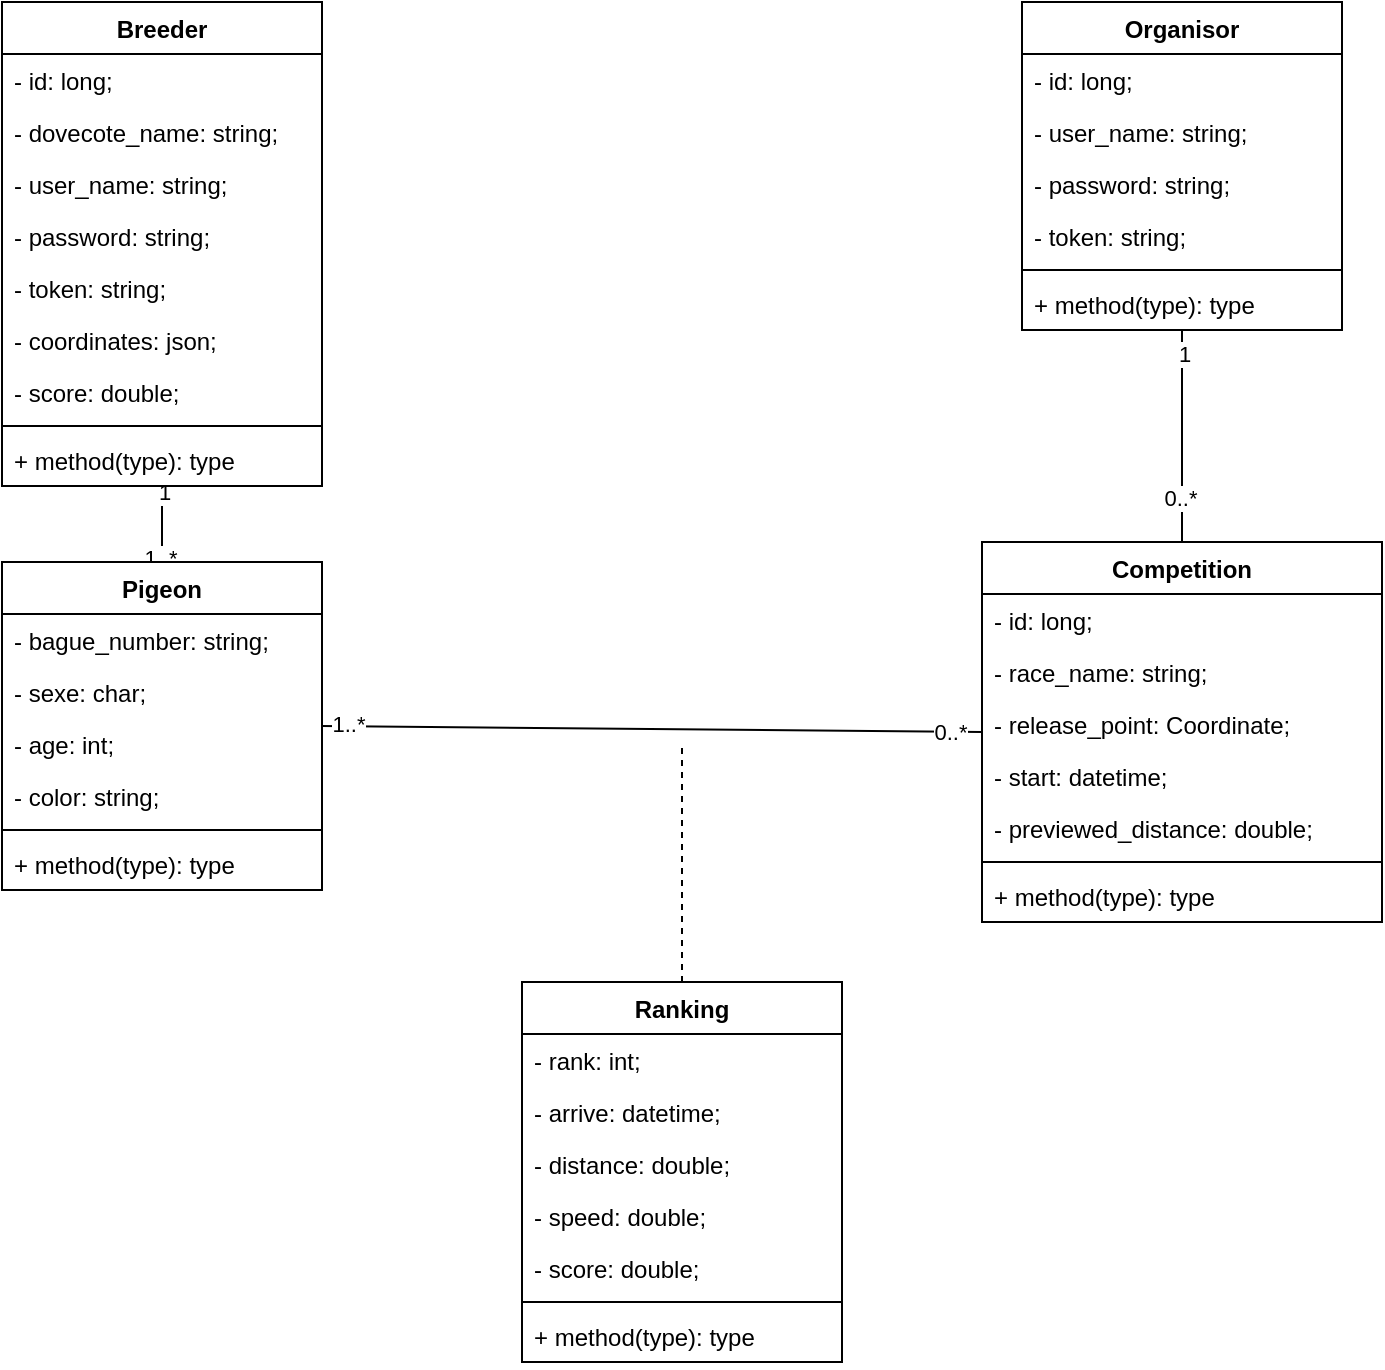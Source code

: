 <mxfile version="24.7.8">
  <diagram name="Page-1" id="XSk1byeS_dCLX1EYhFeH">
    <mxGraphModel dx="840" dy="497" grid="1" gridSize="10" guides="1" tooltips="1" connect="1" arrows="1" fold="1" page="1" pageScale="1" pageWidth="827" pageHeight="1169" math="0" shadow="0">
      <root>
        <mxCell id="0" />
        <mxCell id="1" parent="0" />
        <mxCell id="DsGSOqZc-uT3ceWe0suS-30" style="rounded=0;orthogonalLoop=1;jettySize=auto;html=1;exitX=0.5;exitY=1;exitDx=0;exitDy=0;endArrow=none;endFill=0;" parent="1" source="6S9PsTbDIdKMCVvFmpgb-9" target="DsGSOqZc-uT3ceWe0suS-9" edge="1">
          <mxGeometry relative="1" as="geometry" />
        </mxCell>
        <mxCell id="DsGSOqZc-uT3ceWe0suS-31" value="1..*" style="edgeLabel;html=1;align=center;verticalAlign=middle;resizable=0;points=[];" parent="DsGSOqZc-uT3ceWe0suS-30" vertex="1" connectable="0">
          <mxGeometry x="0.893" y="-1" relative="1" as="geometry">
            <mxPoint as="offset" />
          </mxGeometry>
        </mxCell>
        <mxCell id="DsGSOqZc-uT3ceWe0suS-32" value="1" style="edgeLabel;html=1;align=center;verticalAlign=middle;resizable=0;points=[];" parent="DsGSOqZc-uT3ceWe0suS-30" vertex="1" connectable="0">
          <mxGeometry x="-0.875" y="1" relative="1" as="geometry">
            <mxPoint as="offset" />
          </mxGeometry>
        </mxCell>
        <mxCell id="6S9PsTbDIdKMCVvFmpgb-9" value="Breeder" style="swimlane;fontStyle=1;align=center;verticalAlign=top;childLayout=stackLayout;horizontal=1;startSize=26;horizontalStack=0;resizeParent=1;resizeParentMax=0;resizeLast=0;collapsible=1;marginBottom=0;whiteSpace=wrap;html=1;" parent="1" vertex="1">
          <mxGeometry x="80" y="120" width="160" height="242" as="geometry">
            <mxRectangle x="250" y="120" width="80" height="30" as="alternateBounds" />
          </mxGeometry>
        </mxCell>
        <mxCell id="6S9PsTbDIdKMCVvFmpgb-10" value="- id: long;" style="text;strokeColor=none;fillColor=none;align=left;verticalAlign=top;spacingLeft=4;spacingRight=4;overflow=hidden;rotatable=0;points=[[0,0.5],[1,0.5]];portConstraint=eastwest;whiteSpace=wrap;html=1;" parent="6S9PsTbDIdKMCVvFmpgb-9" vertex="1">
          <mxGeometry y="26" width="160" height="26" as="geometry" />
        </mxCell>
        <mxCell id="DsGSOqZc-uT3ceWe0suS-3" value="- dovecote_name: string;" style="text;strokeColor=none;fillColor=none;align=left;verticalAlign=top;spacingLeft=4;spacingRight=4;overflow=hidden;rotatable=0;points=[[0,0.5],[1,0.5]];portConstraint=eastwest;whiteSpace=wrap;html=1;" parent="6S9PsTbDIdKMCVvFmpgb-9" vertex="1">
          <mxGeometry y="52" width="160" height="26" as="geometry" />
        </mxCell>
        <mxCell id="DsGSOqZc-uT3ceWe0suS-1" value="- user_name: string;" style="text;strokeColor=none;fillColor=none;align=left;verticalAlign=top;spacingLeft=4;spacingRight=4;overflow=hidden;rotatable=0;points=[[0,0.5],[1,0.5]];portConstraint=eastwest;whiteSpace=wrap;html=1;" parent="6S9PsTbDIdKMCVvFmpgb-9" vertex="1">
          <mxGeometry y="78" width="160" height="26" as="geometry" />
        </mxCell>
        <mxCell id="DsGSOqZc-uT3ceWe0suS-2" value="- password: string;" style="text;strokeColor=none;fillColor=none;align=left;verticalAlign=top;spacingLeft=4;spacingRight=4;overflow=hidden;rotatable=0;points=[[0,0.5],[1,0.5]];portConstraint=eastwest;whiteSpace=wrap;html=1;" parent="6S9PsTbDIdKMCVvFmpgb-9" vertex="1">
          <mxGeometry y="104" width="160" height="26" as="geometry" />
        </mxCell>
        <mxCell id="Qb45fYBIe6sBG2B50ORN-12" value="- token: string;" style="text;strokeColor=none;fillColor=none;align=left;verticalAlign=top;spacingLeft=4;spacingRight=4;overflow=hidden;rotatable=0;points=[[0,0.5],[1,0.5]];portConstraint=eastwest;whiteSpace=wrap;html=1;" vertex="1" parent="6S9PsTbDIdKMCVvFmpgb-9">
          <mxGeometry y="130" width="160" height="26" as="geometry" />
        </mxCell>
        <mxCell id="DsGSOqZc-uT3ceWe0suS-4" value="- coordinates: json;" style="text;strokeColor=none;fillColor=none;align=left;verticalAlign=top;spacingLeft=4;spacingRight=4;overflow=hidden;rotatable=0;points=[[0,0.5],[1,0.5]];portConstraint=eastwest;whiteSpace=wrap;html=1;" parent="6S9PsTbDIdKMCVvFmpgb-9" vertex="1">
          <mxGeometry y="156" width="160" height="26" as="geometry" />
        </mxCell>
        <mxCell id="Qb45fYBIe6sBG2B50ORN-15" value="- score: double;" style="text;strokeColor=none;fillColor=none;align=left;verticalAlign=top;spacingLeft=4;spacingRight=4;overflow=hidden;rotatable=0;points=[[0,0.5],[1,0.5]];portConstraint=eastwest;whiteSpace=wrap;html=1;" vertex="1" parent="6S9PsTbDIdKMCVvFmpgb-9">
          <mxGeometry y="182" width="160" height="26" as="geometry" />
        </mxCell>
        <mxCell id="6S9PsTbDIdKMCVvFmpgb-11" value="" style="line;strokeWidth=1;fillColor=none;align=left;verticalAlign=middle;spacingTop=-1;spacingLeft=3;spacingRight=3;rotatable=0;labelPosition=right;points=[];portConstraint=eastwest;strokeColor=inherit;" parent="6S9PsTbDIdKMCVvFmpgb-9" vertex="1">
          <mxGeometry y="208" width="160" height="8" as="geometry" />
        </mxCell>
        <mxCell id="6S9PsTbDIdKMCVvFmpgb-12" value="+ method(type): type" style="text;strokeColor=none;fillColor=none;align=left;verticalAlign=top;spacingLeft=4;spacingRight=4;overflow=hidden;rotatable=0;points=[[0,0.5],[1,0.5]];portConstraint=eastwest;whiteSpace=wrap;html=1;" parent="6S9PsTbDIdKMCVvFmpgb-9" vertex="1">
          <mxGeometry y="216" width="160" height="26" as="geometry" />
        </mxCell>
        <mxCell id="DsGSOqZc-uT3ceWe0suS-33" style="rounded=0;orthogonalLoop=1;jettySize=auto;html=1;exitX=1;exitY=0.5;exitDx=0;exitDy=0;entryX=0;entryY=0.5;entryDx=0;entryDy=0;endArrow=none;endFill=0;" parent="1" source="DsGSOqZc-uT3ceWe0suS-9" target="DsGSOqZc-uT3ceWe0suS-17" edge="1">
          <mxGeometry relative="1" as="geometry" />
        </mxCell>
        <mxCell id="DsGSOqZc-uT3ceWe0suS-34" value="1..*" style="edgeLabel;html=1;align=center;verticalAlign=middle;resizable=0;points=[];" parent="DsGSOqZc-uT3ceWe0suS-33" vertex="1" connectable="0">
          <mxGeometry x="-0.92" y="1" relative="1" as="geometry">
            <mxPoint as="offset" />
          </mxGeometry>
        </mxCell>
        <mxCell id="DsGSOqZc-uT3ceWe0suS-35" value="0..*" style="edgeLabel;html=1;align=center;verticalAlign=middle;resizable=0;points=[];" parent="DsGSOqZc-uT3ceWe0suS-33" vertex="1" connectable="0">
          <mxGeometry x="0.9" relative="1" as="geometry">
            <mxPoint as="offset" />
          </mxGeometry>
        </mxCell>
        <mxCell id="DsGSOqZc-uT3ceWe0suS-9" value="Pigeon" style="swimlane;fontStyle=1;align=center;verticalAlign=top;childLayout=stackLayout;horizontal=1;startSize=26;horizontalStack=0;resizeParent=1;resizeParentMax=0;resizeLast=0;collapsible=1;marginBottom=0;whiteSpace=wrap;html=1;" parent="1" vertex="1">
          <mxGeometry x="80" y="400" width="160" height="164" as="geometry">
            <mxRectangle x="250" y="400" width="80" height="30" as="alternateBounds" />
          </mxGeometry>
        </mxCell>
        <mxCell id="DsGSOqZc-uT3ceWe0suS-10" value="- bague_number: string;" style="text;strokeColor=none;fillColor=none;align=left;verticalAlign=top;spacingLeft=4;spacingRight=4;overflow=hidden;rotatable=0;points=[[0,0.5],[1,0.5]];portConstraint=eastwest;whiteSpace=wrap;html=1;" parent="DsGSOqZc-uT3ceWe0suS-9" vertex="1">
          <mxGeometry y="26" width="160" height="26" as="geometry" />
        </mxCell>
        <mxCell id="DsGSOqZc-uT3ceWe0suS-13" value="- sexe: char;" style="text;strokeColor=none;fillColor=none;align=left;verticalAlign=top;spacingLeft=4;spacingRight=4;overflow=hidden;rotatable=0;points=[[0,0.5],[1,0.5]];portConstraint=eastwest;whiteSpace=wrap;html=1;" parent="DsGSOqZc-uT3ceWe0suS-9" vertex="1">
          <mxGeometry y="52" width="160" height="26" as="geometry" />
        </mxCell>
        <mxCell id="DsGSOqZc-uT3ceWe0suS-14" value="- age: int;" style="text;strokeColor=none;fillColor=none;align=left;verticalAlign=top;spacingLeft=4;spacingRight=4;overflow=hidden;rotatable=0;points=[[0,0.5],[1,0.5]];portConstraint=eastwest;whiteSpace=wrap;html=1;" parent="DsGSOqZc-uT3ceWe0suS-9" vertex="1">
          <mxGeometry y="78" width="160" height="26" as="geometry" />
        </mxCell>
        <mxCell id="DsGSOqZc-uT3ceWe0suS-15" value="- color: string;" style="text;strokeColor=none;fillColor=none;align=left;verticalAlign=top;spacingLeft=4;spacingRight=4;overflow=hidden;rotatable=0;points=[[0,0.5],[1,0.5]];portConstraint=eastwest;whiteSpace=wrap;html=1;" parent="DsGSOqZc-uT3ceWe0suS-9" vertex="1">
          <mxGeometry y="104" width="160" height="26" as="geometry" />
        </mxCell>
        <mxCell id="DsGSOqZc-uT3ceWe0suS-11" value="" style="line;strokeWidth=1;fillColor=none;align=left;verticalAlign=middle;spacingTop=-1;spacingLeft=3;spacingRight=3;rotatable=0;labelPosition=right;points=[];portConstraint=eastwest;strokeColor=inherit;" parent="DsGSOqZc-uT3ceWe0suS-9" vertex="1">
          <mxGeometry y="130" width="160" height="8" as="geometry" />
        </mxCell>
        <mxCell id="DsGSOqZc-uT3ceWe0suS-12" value="+ method(type): type" style="text;strokeColor=none;fillColor=none;align=left;verticalAlign=top;spacingLeft=4;spacingRight=4;overflow=hidden;rotatable=0;points=[[0,0.5],[1,0.5]];portConstraint=eastwest;whiteSpace=wrap;html=1;" parent="DsGSOqZc-uT3ceWe0suS-9" vertex="1">
          <mxGeometry y="138" width="160" height="26" as="geometry" />
        </mxCell>
        <mxCell id="DsGSOqZc-uT3ceWe0suS-53" style="rounded=0;orthogonalLoop=1;jettySize=auto;html=1;exitX=0.5;exitY=0;exitDx=0;exitDy=0;endArrow=none;endFill=0;" parent="1" source="DsGSOqZc-uT3ceWe0suS-17" target="DsGSOqZc-uT3ceWe0suS-46" edge="1">
          <mxGeometry relative="1" as="geometry" />
        </mxCell>
        <mxCell id="DsGSOqZc-uT3ceWe0suS-54" value="1" style="edgeLabel;html=1;align=center;verticalAlign=middle;resizable=0;points=[];" parent="DsGSOqZc-uT3ceWe0suS-53" vertex="1" connectable="0">
          <mxGeometry x="0.768" y="-1" relative="1" as="geometry">
            <mxPoint y="-1" as="offset" />
          </mxGeometry>
        </mxCell>
        <mxCell id="DsGSOqZc-uT3ceWe0suS-55" value="0..*" style="edgeLabel;html=1;align=center;verticalAlign=middle;resizable=0;points=[];" parent="DsGSOqZc-uT3ceWe0suS-53" vertex="1" connectable="0">
          <mxGeometry x="-0.594" y="1" relative="1" as="geometry">
            <mxPoint y="-1" as="offset" />
          </mxGeometry>
        </mxCell>
        <mxCell id="DsGSOqZc-uT3ceWe0suS-17" value="Competition" style="swimlane;fontStyle=1;align=center;verticalAlign=top;childLayout=stackLayout;horizontal=1;startSize=26;horizontalStack=0;resizeParent=1;resizeParentMax=0;resizeLast=0;collapsible=1;marginBottom=0;whiteSpace=wrap;html=1;" parent="1" vertex="1">
          <mxGeometry x="570" y="390" width="200" height="190" as="geometry">
            <mxRectangle x="560" y="400" width="100" height="30" as="alternateBounds" />
          </mxGeometry>
        </mxCell>
        <mxCell id="DsGSOqZc-uT3ceWe0suS-18" value="- id: long;" style="text;strokeColor=none;fillColor=none;align=left;verticalAlign=top;spacingLeft=4;spacingRight=4;overflow=hidden;rotatable=0;points=[[0,0.5],[1,0.5]];portConstraint=eastwest;whiteSpace=wrap;html=1;" parent="DsGSOqZc-uT3ceWe0suS-17" vertex="1">
          <mxGeometry y="26" width="200" height="26" as="geometry" />
        </mxCell>
        <mxCell id="DsGSOqZc-uT3ceWe0suS-21" value="- race_name: string;" style="text;strokeColor=none;fillColor=none;align=left;verticalAlign=top;spacingLeft=4;spacingRight=4;overflow=hidden;rotatable=0;points=[[0,0.5],[1,0.5]];portConstraint=eastwest;whiteSpace=wrap;html=1;" parent="DsGSOqZc-uT3ceWe0suS-17" vertex="1">
          <mxGeometry y="52" width="200" height="26" as="geometry" />
        </mxCell>
        <mxCell id="DsGSOqZc-uT3ceWe0suS-22" value="- release_point: Coordinate;" style="text;strokeColor=none;fillColor=none;align=left;verticalAlign=top;spacingLeft=4;spacingRight=4;overflow=hidden;rotatable=0;points=[[0,0.5],[1,0.5]];portConstraint=eastwest;whiteSpace=wrap;html=1;" parent="DsGSOqZc-uT3ceWe0suS-17" vertex="1">
          <mxGeometry y="78" width="200" height="26" as="geometry" />
        </mxCell>
        <mxCell id="DsGSOqZc-uT3ceWe0suS-23" value="- start: datetime;" style="text;strokeColor=none;fillColor=none;align=left;verticalAlign=top;spacingLeft=4;spacingRight=4;overflow=hidden;rotatable=0;points=[[0,0.5],[1,0.5]];portConstraint=eastwest;whiteSpace=wrap;html=1;" parent="DsGSOqZc-uT3ceWe0suS-17" vertex="1">
          <mxGeometry y="104" width="200" height="26" as="geometry" />
        </mxCell>
        <mxCell id="DsGSOqZc-uT3ceWe0suS-24" value="- previewed_distance: double;" style="text;strokeColor=none;fillColor=none;align=left;verticalAlign=top;spacingLeft=4;spacingRight=4;overflow=hidden;rotatable=0;points=[[0,0.5],[1,0.5]];portConstraint=eastwest;whiteSpace=wrap;html=1;" parent="DsGSOqZc-uT3ceWe0suS-17" vertex="1">
          <mxGeometry y="130" width="200" height="26" as="geometry" />
        </mxCell>
        <mxCell id="DsGSOqZc-uT3ceWe0suS-19" value="" style="line;strokeWidth=1;fillColor=none;align=left;verticalAlign=middle;spacingTop=-1;spacingLeft=3;spacingRight=3;rotatable=0;labelPosition=right;points=[];portConstraint=eastwest;strokeColor=inherit;" parent="DsGSOqZc-uT3ceWe0suS-17" vertex="1">
          <mxGeometry y="156" width="200" height="8" as="geometry" />
        </mxCell>
        <mxCell id="DsGSOqZc-uT3ceWe0suS-20" value="+ method(type): type" style="text;strokeColor=none;fillColor=none;align=left;verticalAlign=top;spacingLeft=4;spacingRight=4;overflow=hidden;rotatable=0;points=[[0,0.5],[1,0.5]];portConstraint=eastwest;whiteSpace=wrap;html=1;" parent="DsGSOqZc-uT3ceWe0suS-17" vertex="1">
          <mxGeometry y="164" width="200" height="26" as="geometry" />
        </mxCell>
        <mxCell id="DsGSOqZc-uT3ceWe0suS-45" style="edgeStyle=orthogonalEdgeStyle;rounded=0;orthogonalLoop=1;jettySize=auto;html=1;exitX=0.5;exitY=0;exitDx=0;exitDy=0;endArrow=none;endFill=0;dashed=1;" parent="1" source="DsGSOqZc-uT3ceWe0suS-36" edge="1">
          <mxGeometry relative="1" as="geometry">
            <mxPoint x="420" y="490" as="targetPoint" />
          </mxGeometry>
        </mxCell>
        <mxCell id="DsGSOqZc-uT3ceWe0suS-36" value="Ranking" style="swimlane;fontStyle=1;align=center;verticalAlign=top;childLayout=stackLayout;horizontal=1;startSize=26;horizontalStack=0;resizeParent=1;resizeParentMax=0;resizeLast=0;collapsible=1;marginBottom=0;whiteSpace=wrap;html=1;" parent="1" vertex="1">
          <mxGeometry x="340" y="610" width="160" height="190" as="geometry" />
        </mxCell>
        <mxCell id="DsGSOqZc-uT3ceWe0suS-37" value="- rank: int;" style="text;strokeColor=none;fillColor=none;align=left;verticalAlign=top;spacingLeft=4;spacingRight=4;overflow=hidden;rotatable=0;points=[[0,0.5],[1,0.5]];portConstraint=eastwest;whiteSpace=wrap;html=1;" parent="DsGSOqZc-uT3ceWe0suS-36" vertex="1">
          <mxGeometry y="26" width="160" height="26" as="geometry" />
        </mxCell>
        <mxCell id="DsGSOqZc-uT3ceWe0suS-40" value="- arrive: datetime;" style="text;strokeColor=none;fillColor=none;align=left;verticalAlign=top;spacingLeft=4;spacingRight=4;overflow=hidden;rotatable=0;points=[[0,0.5],[1,0.5]];portConstraint=eastwest;whiteSpace=wrap;html=1;" parent="DsGSOqZc-uT3ceWe0suS-36" vertex="1">
          <mxGeometry y="52" width="160" height="26" as="geometry" />
        </mxCell>
        <mxCell id="DsGSOqZc-uT3ceWe0suS-41" value="- distance: double;" style="text;strokeColor=none;fillColor=none;align=left;verticalAlign=top;spacingLeft=4;spacingRight=4;overflow=hidden;rotatable=0;points=[[0,0.5],[1,0.5]];portConstraint=eastwest;whiteSpace=wrap;html=1;" parent="DsGSOqZc-uT3ceWe0suS-36" vertex="1">
          <mxGeometry y="78" width="160" height="26" as="geometry" />
        </mxCell>
        <mxCell id="DsGSOqZc-uT3ceWe0suS-42" value="- speed: double;" style="text;strokeColor=none;fillColor=none;align=left;verticalAlign=top;spacingLeft=4;spacingRight=4;overflow=hidden;rotatable=0;points=[[0,0.5],[1,0.5]];portConstraint=eastwest;whiteSpace=wrap;html=1;" parent="DsGSOqZc-uT3ceWe0suS-36" vertex="1">
          <mxGeometry y="104" width="160" height="26" as="geometry" />
        </mxCell>
        <mxCell id="DsGSOqZc-uT3ceWe0suS-43" value="- score: double;" style="text;strokeColor=none;fillColor=none;align=left;verticalAlign=top;spacingLeft=4;spacingRight=4;overflow=hidden;rotatable=0;points=[[0,0.5],[1,0.5]];portConstraint=eastwest;whiteSpace=wrap;html=1;" parent="DsGSOqZc-uT3ceWe0suS-36" vertex="1">
          <mxGeometry y="130" width="160" height="26" as="geometry" />
        </mxCell>
        <mxCell id="DsGSOqZc-uT3ceWe0suS-38" value="" style="line;strokeWidth=1;fillColor=none;align=left;verticalAlign=middle;spacingTop=-1;spacingLeft=3;spacingRight=3;rotatable=0;labelPosition=right;points=[];portConstraint=eastwest;strokeColor=inherit;" parent="DsGSOqZc-uT3ceWe0suS-36" vertex="1">
          <mxGeometry y="156" width="160" height="8" as="geometry" />
        </mxCell>
        <mxCell id="DsGSOqZc-uT3ceWe0suS-39" value="+ method(type): type" style="text;strokeColor=none;fillColor=none;align=left;verticalAlign=top;spacingLeft=4;spacingRight=4;overflow=hidden;rotatable=0;points=[[0,0.5],[1,0.5]];portConstraint=eastwest;whiteSpace=wrap;html=1;" parent="DsGSOqZc-uT3ceWe0suS-36" vertex="1">
          <mxGeometry y="164" width="160" height="26" as="geometry" />
        </mxCell>
        <mxCell id="DsGSOqZc-uT3ceWe0suS-46" value="Organisor" style="swimlane;fontStyle=1;align=center;verticalAlign=top;childLayout=stackLayout;horizontal=1;startSize=26;horizontalStack=0;resizeParent=1;resizeParentMax=0;resizeLast=0;collapsible=1;marginBottom=0;whiteSpace=wrap;html=1;" parent="1" vertex="1">
          <mxGeometry x="590" y="120" width="160" height="164" as="geometry" />
        </mxCell>
        <mxCell id="DsGSOqZc-uT3ceWe0suS-47" value="- id: long;" style="text;strokeColor=none;fillColor=none;align=left;verticalAlign=top;spacingLeft=4;spacingRight=4;overflow=hidden;rotatable=0;points=[[0,0.5],[1,0.5]];portConstraint=eastwest;whiteSpace=wrap;html=1;" parent="DsGSOqZc-uT3ceWe0suS-46" vertex="1">
          <mxGeometry y="26" width="160" height="26" as="geometry" />
        </mxCell>
        <mxCell id="DsGSOqZc-uT3ceWe0suS-50" value="- user_name: string;" style="text;strokeColor=none;fillColor=none;align=left;verticalAlign=top;spacingLeft=4;spacingRight=4;overflow=hidden;rotatable=0;points=[[0,0.5],[1,0.5]];portConstraint=eastwest;whiteSpace=wrap;html=1;" parent="DsGSOqZc-uT3ceWe0suS-46" vertex="1">
          <mxGeometry y="52" width="160" height="26" as="geometry" />
        </mxCell>
        <mxCell id="DsGSOqZc-uT3ceWe0suS-51" value="- password: string;" style="text;strokeColor=none;fillColor=none;align=left;verticalAlign=top;spacingLeft=4;spacingRight=4;overflow=hidden;rotatable=0;points=[[0,0.5],[1,0.5]];portConstraint=eastwest;whiteSpace=wrap;html=1;" parent="DsGSOqZc-uT3ceWe0suS-46" vertex="1">
          <mxGeometry y="78" width="160" height="26" as="geometry" />
        </mxCell>
        <mxCell id="Qb45fYBIe6sBG2B50ORN-14" value="- token: string;" style="text;strokeColor=none;fillColor=none;align=left;verticalAlign=top;spacingLeft=4;spacingRight=4;overflow=hidden;rotatable=0;points=[[0,0.5],[1,0.5]];portConstraint=eastwest;whiteSpace=wrap;html=1;" vertex="1" parent="DsGSOqZc-uT3ceWe0suS-46">
          <mxGeometry y="104" width="160" height="26" as="geometry" />
        </mxCell>
        <mxCell id="DsGSOqZc-uT3ceWe0suS-48" value="" style="line;strokeWidth=1;fillColor=none;align=left;verticalAlign=middle;spacingTop=-1;spacingLeft=3;spacingRight=3;rotatable=0;labelPosition=right;points=[];portConstraint=eastwest;strokeColor=inherit;" parent="DsGSOqZc-uT3ceWe0suS-46" vertex="1">
          <mxGeometry y="130" width="160" height="8" as="geometry" />
        </mxCell>
        <mxCell id="DsGSOqZc-uT3ceWe0suS-49" value="+ method(type): type" style="text;strokeColor=none;fillColor=none;align=left;verticalAlign=top;spacingLeft=4;spacingRight=4;overflow=hidden;rotatable=0;points=[[0,0.5],[1,0.5]];portConstraint=eastwest;whiteSpace=wrap;html=1;" parent="DsGSOqZc-uT3ceWe0suS-46" vertex="1">
          <mxGeometry y="138" width="160" height="26" as="geometry" />
        </mxCell>
      </root>
    </mxGraphModel>
  </diagram>
</mxfile>
